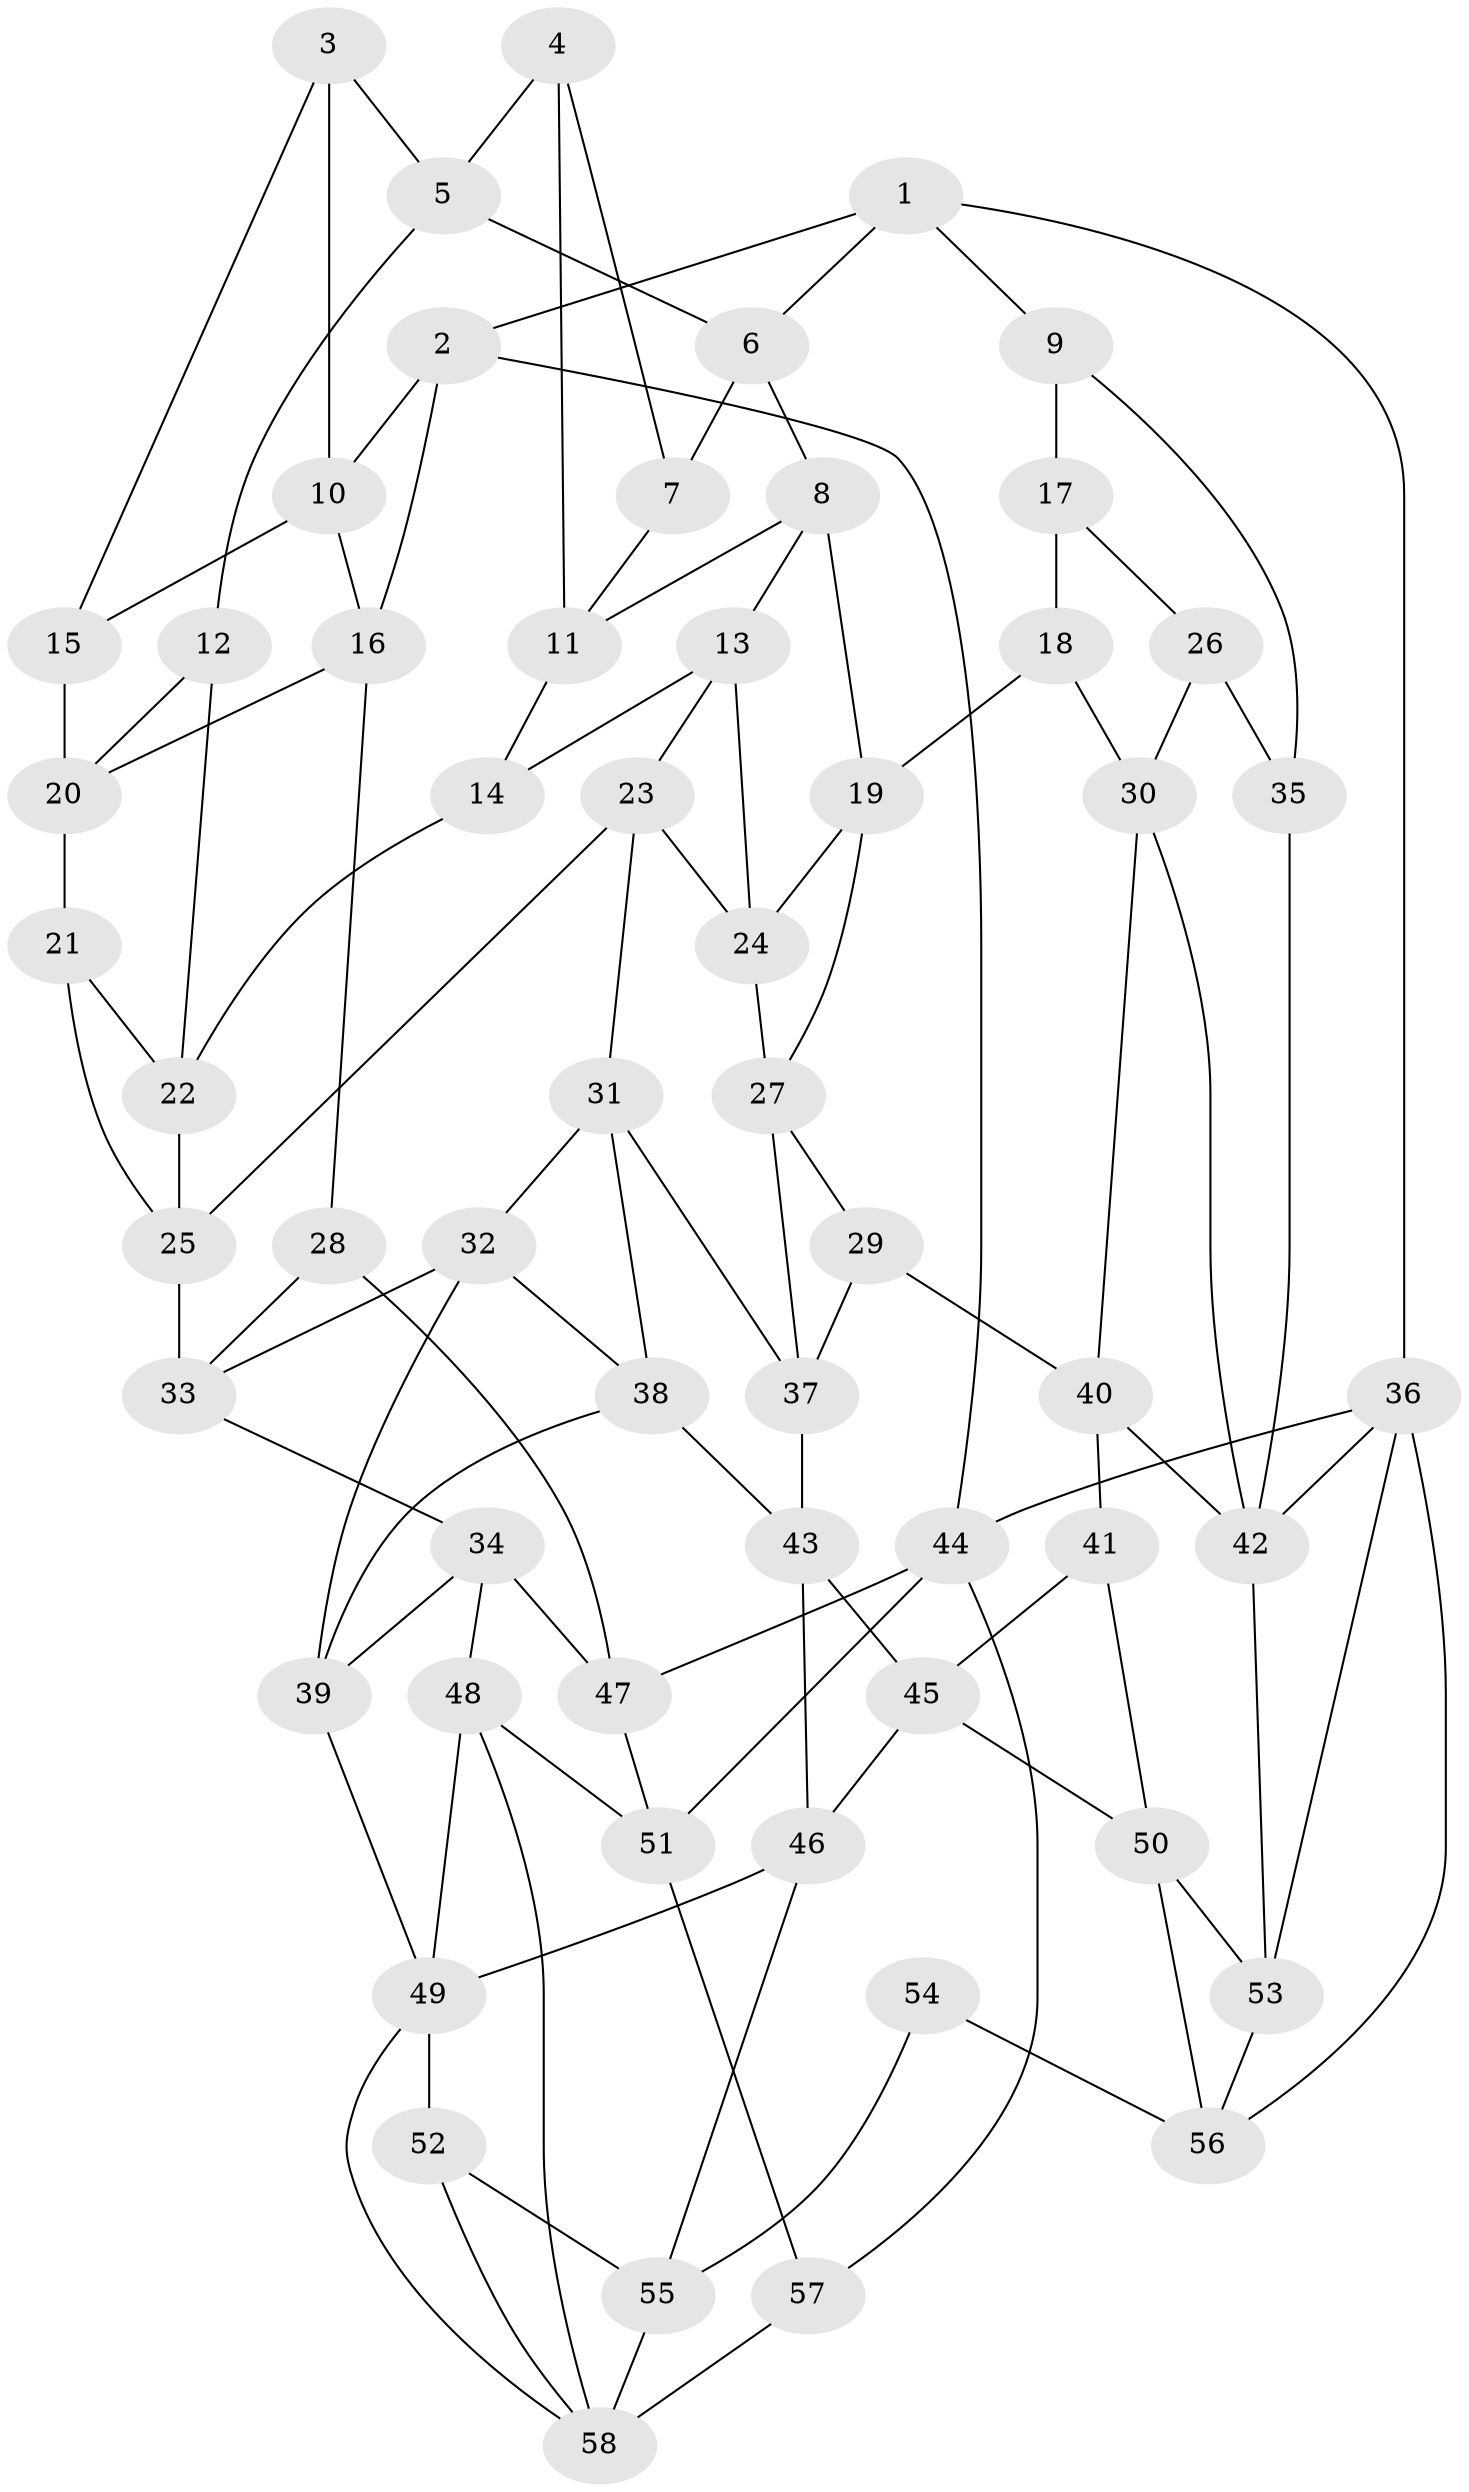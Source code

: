 // original degree distribution, {3: 0.027777777777777776, 4: 0.18055555555555555, 5: 0.5972222222222222, 6: 0.19444444444444445}
// Generated by graph-tools (version 1.1) at 2025/38/03/04/25 23:38:21]
// undirected, 58 vertices, 109 edges
graph export_dot {
  node [color=gray90,style=filled];
  1;
  2;
  3;
  4;
  5;
  6;
  7;
  8;
  9;
  10;
  11;
  12;
  13;
  14;
  15;
  16;
  17;
  18;
  19;
  20;
  21;
  22;
  23;
  24;
  25;
  26;
  27;
  28;
  29;
  30;
  31;
  32;
  33;
  34;
  35;
  36;
  37;
  38;
  39;
  40;
  41;
  42;
  43;
  44;
  45;
  46;
  47;
  48;
  49;
  50;
  51;
  52;
  53;
  54;
  55;
  56;
  57;
  58;
  1 -- 2 [weight=1.0];
  1 -- 6 [weight=1.0];
  1 -- 9 [weight=1.0];
  1 -- 36 [weight=1.0];
  2 -- 10 [weight=1.0];
  2 -- 16 [weight=1.0];
  2 -- 44 [weight=1.0];
  3 -- 5 [weight=1.0];
  3 -- 10 [weight=1.0];
  3 -- 15 [weight=1.0];
  4 -- 5 [weight=1.0];
  4 -- 7 [weight=1.0];
  4 -- 11 [weight=1.0];
  5 -- 6 [weight=1.0];
  5 -- 12 [weight=1.0];
  6 -- 7 [weight=2.0];
  6 -- 8 [weight=1.0];
  7 -- 11 [weight=1.0];
  8 -- 11 [weight=1.0];
  8 -- 13 [weight=1.0];
  8 -- 19 [weight=1.0];
  9 -- 17 [weight=1.0];
  9 -- 35 [weight=1.0];
  10 -- 15 [weight=1.0];
  10 -- 16 [weight=1.0];
  11 -- 14 [weight=1.0];
  12 -- 20 [weight=1.0];
  12 -- 22 [weight=1.0];
  13 -- 14 [weight=1.0];
  13 -- 23 [weight=1.0];
  13 -- 24 [weight=1.0];
  14 -- 22 [weight=1.0];
  15 -- 20 [weight=2.0];
  16 -- 20 [weight=1.0];
  16 -- 28 [weight=1.0];
  17 -- 18 [weight=2.0];
  17 -- 26 [weight=1.0];
  18 -- 19 [weight=2.0];
  18 -- 30 [weight=1.0];
  19 -- 24 [weight=1.0];
  19 -- 27 [weight=1.0];
  20 -- 21 [weight=2.0];
  21 -- 22 [weight=1.0];
  21 -- 25 [weight=1.0];
  22 -- 25 [weight=1.0];
  23 -- 24 [weight=1.0];
  23 -- 25 [weight=1.0];
  23 -- 31 [weight=1.0];
  24 -- 27 [weight=1.0];
  25 -- 33 [weight=1.0];
  26 -- 30 [weight=2.0];
  26 -- 35 [weight=2.0];
  27 -- 29 [weight=1.0];
  27 -- 37 [weight=1.0];
  28 -- 33 [weight=1.0];
  28 -- 47 [weight=1.0];
  29 -- 37 [weight=1.0];
  29 -- 40 [weight=1.0];
  30 -- 40 [weight=1.0];
  30 -- 42 [weight=1.0];
  31 -- 32 [weight=1.0];
  31 -- 37 [weight=1.0];
  31 -- 38 [weight=1.0];
  32 -- 33 [weight=1.0];
  32 -- 38 [weight=1.0];
  32 -- 39 [weight=1.0];
  33 -- 34 [weight=1.0];
  34 -- 39 [weight=1.0];
  34 -- 47 [weight=1.0];
  34 -- 48 [weight=1.0];
  35 -- 42 [weight=1.0];
  36 -- 42 [weight=1.0];
  36 -- 44 [weight=1.0];
  36 -- 53 [weight=1.0];
  36 -- 56 [weight=1.0];
  37 -- 43 [weight=1.0];
  38 -- 39 [weight=1.0];
  38 -- 43 [weight=1.0];
  39 -- 49 [weight=1.0];
  40 -- 41 [weight=1.0];
  40 -- 42 [weight=1.0];
  41 -- 45 [weight=1.0];
  41 -- 50 [weight=1.0];
  42 -- 53 [weight=1.0];
  43 -- 45 [weight=1.0];
  43 -- 46 [weight=1.0];
  44 -- 47 [weight=1.0];
  44 -- 51 [weight=1.0];
  44 -- 57 [weight=1.0];
  45 -- 46 [weight=1.0];
  45 -- 50 [weight=1.0];
  46 -- 49 [weight=1.0];
  46 -- 55 [weight=1.0];
  47 -- 51 [weight=1.0];
  48 -- 49 [weight=1.0];
  48 -- 51 [weight=1.0];
  48 -- 58 [weight=1.0];
  49 -- 52 [weight=2.0];
  49 -- 58 [weight=1.0];
  50 -- 53 [weight=1.0];
  50 -- 56 [weight=1.0];
  51 -- 57 [weight=1.0];
  52 -- 55 [weight=1.0];
  52 -- 58 [weight=1.0];
  53 -- 56 [weight=2.0];
  54 -- 55 [weight=1.0];
  54 -- 56 [weight=2.0];
  55 -- 58 [weight=1.0];
  57 -- 58 [weight=2.0];
}
